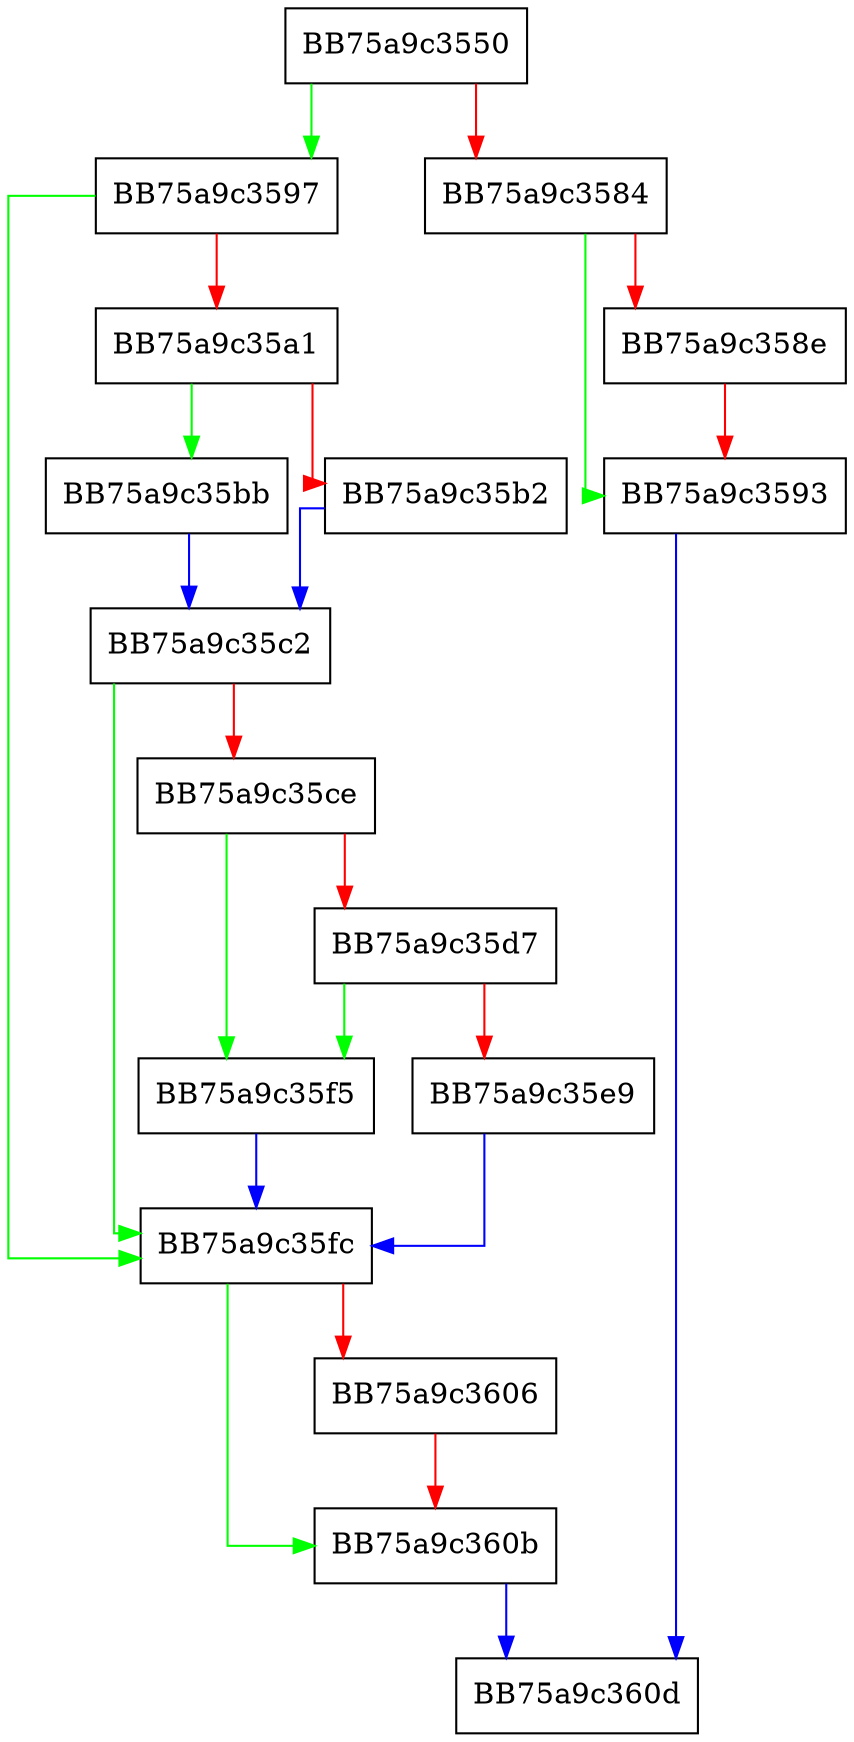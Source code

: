 digraph get_cfi_violation {
  node [shape="box"];
  graph [splines=ortho];
  BB75a9c3550 -> BB75a9c3597 [color="green"];
  BB75a9c3550 -> BB75a9c3584 [color="red"];
  BB75a9c3584 -> BB75a9c3593 [color="green"];
  BB75a9c3584 -> BB75a9c358e [color="red"];
  BB75a9c358e -> BB75a9c3593 [color="red"];
  BB75a9c3593 -> BB75a9c360d [color="blue"];
  BB75a9c3597 -> BB75a9c35fc [color="green"];
  BB75a9c3597 -> BB75a9c35a1 [color="red"];
  BB75a9c35a1 -> BB75a9c35bb [color="green"];
  BB75a9c35a1 -> BB75a9c35b2 [color="red"];
  BB75a9c35b2 -> BB75a9c35c2 [color="blue"];
  BB75a9c35bb -> BB75a9c35c2 [color="blue"];
  BB75a9c35c2 -> BB75a9c35fc [color="green"];
  BB75a9c35c2 -> BB75a9c35ce [color="red"];
  BB75a9c35ce -> BB75a9c35f5 [color="green"];
  BB75a9c35ce -> BB75a9c35d7 [color="red"];
  BB75a9c35d7 -> BB75a9c35f5 [color="green"];
  BB75a9c35d7 -> BB75a9c35e9 [color="red"];
  BB75a9c35e9 -> BB75a9c35fc [color="blue"];
  BB75a9c35f5 -> BB75a9c35fc [color="blue"];
  BB75a9c35fc -> BB75a9c360b [color="green"];
  BB75a9c35fc -> BB75a9c3606 [color="red"];
  BB75a9c3606 -> BB75a9c360b [color="red"];
  BB75a9c360b -> BB75a9c360d [color="blue"];
}